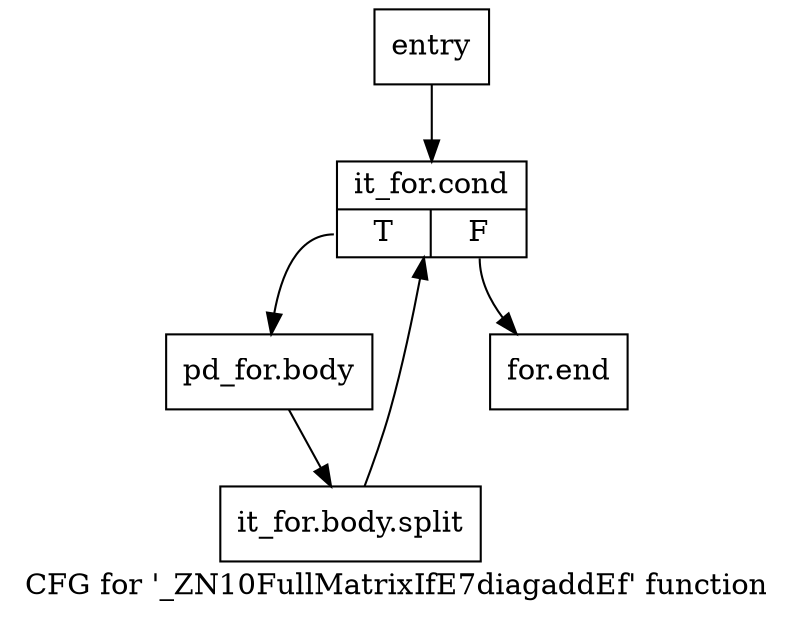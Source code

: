 digraph "CFG for '_ZN10FullMatrixIfE7diagaddEf' function" {
	label="CFG for '_ZN10FullMatrixIfE7diagaddEf' function";

	Node0x56a93d0 [shape=record,label="{entry}"];
	Node0x56a93d0 -> Node0x56a9770;
	Node0x56a9770 [shape=record,label="{it_for.cond|{<s0>T|<s1>F}}"];
	Node0x56a9770:s0 -> Node0x56a97c0;
	Node0x56a9770:s1 -> Node0x56a9810;
	Node0x56a97c0 [shape=record,label="{pd_for.body}"];
	Node0x56a97c0 -> Node0xa6566d0;
	Node0xa6566d0 [shape=record,label="{it_for.body.split}"];
	Node0xa6566d0 -> Node0x56a9770;
	Node0x56a9810 [shape=record,label="{for.end}"];
}
